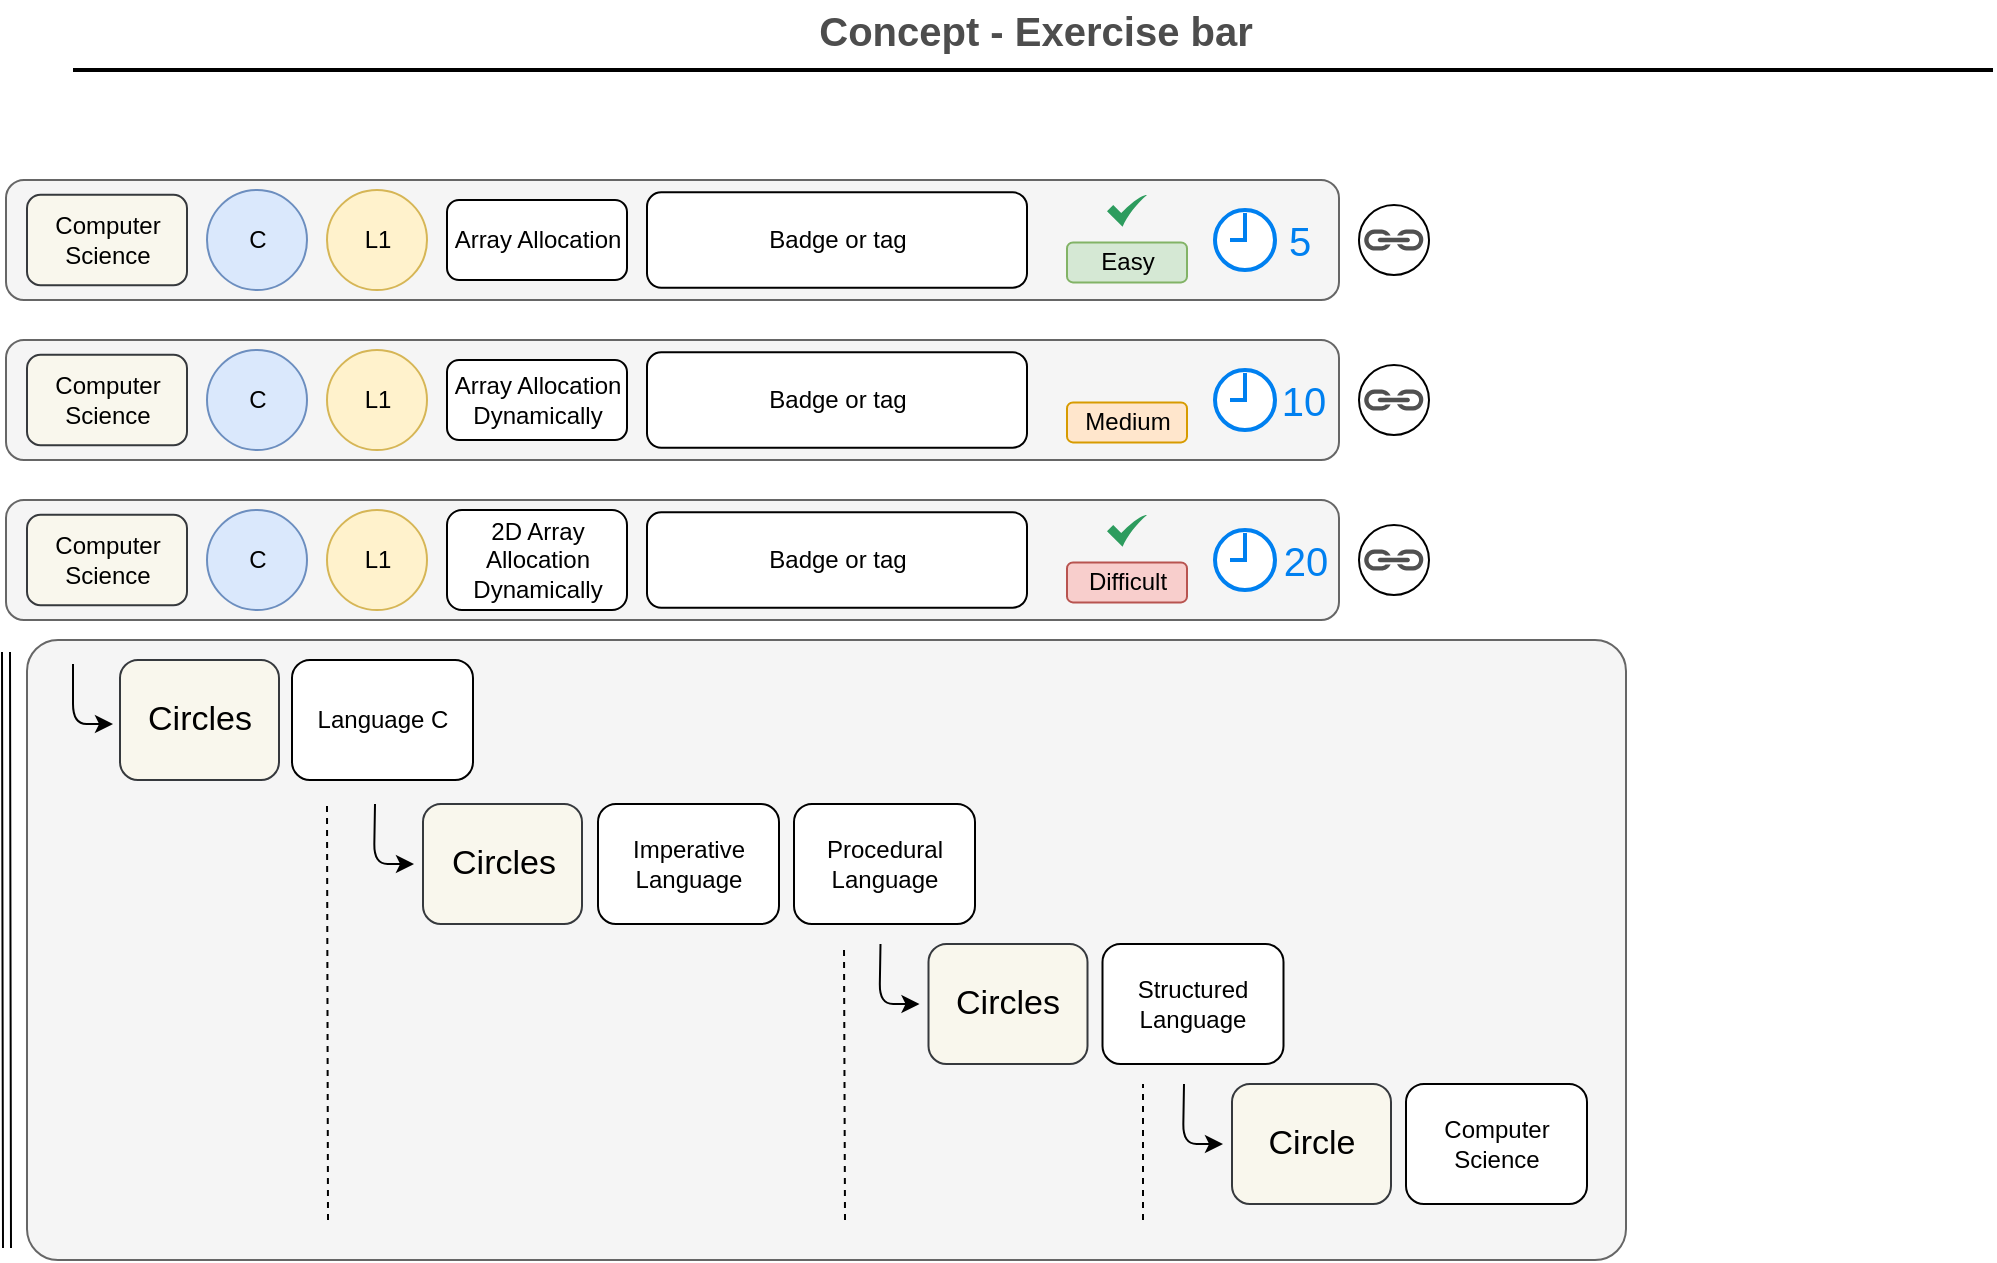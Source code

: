 <mxfile version="12.9.10" type="device"><diagram id="C2fSY1v2SiZeoUbDoYyL" name="Page-1"><mxGraphModel dx="918" dy="673" grid="1" gridSize="10" guides="1" tooltips="1" connect="1" arrows="1" fold="1" page="1" pageScale="1" pageWidth="1169" pageHeight="827" math="0" shadow="0"><root><mxCell id="0"/><mxCell id="1" parent="0"/><mxCell id="QMlEzZPjtk4je2g9Re2h-52" value="" style="rounded=1;whiteSpace=wrap;html=1;fillColor=#f5f5f5;strokeColor=#666666;fontColor=#333333;arcSize=5;" vertex="1" parent="1"><mxGeometry x="80.5" y="370" width="799.5" height="310" as="geometry"/></mxCell><mxCell id="LQZkWaXJ59VK6e_1lGs4-4" value="" style="ellipse;whiteSpace=wrap;html=1;aspect=fixed;" parent="1" vertex="1"><mxGeometry x="746.5" y="152.5" width="35" height="35" as="geometry"/></mxCell><mxCell id="3ne1QswCM8ZiEu4GHsYG-31" value="&lt;div&gt;Concept - Exercise bar&lt;/div&gt;" style="text;html=1;strokeColor=none;fillColor=none;align=center;verticalAlign=middle;whiteSpace=wrap;rounded=0;fontStyle=1;fontSize=20;fontColor=#4D4D4D;" parent="1" vertex="1"><mxGeometry x="189.5" y="50" width="790" height="30" as="geometry"/></mxCell><mxCell id="3ne1QswCM8ZiEu4GHsYG-32" value="" style="line;strokeWidth=2;html=1;fontSize=20;fontColor=#4D4D4D;" parent="1" vertex="1"><mxGeometry x="103.5" y="80" width="960" height="10" as="geometry"/></mxCell><mxCell id="LQZkWaXJ59VK6e_1lGs4-1" value="" style="rounded=1;whiteSpace=wrap;html=1;fillColor=#f5f5f5;strokeColor=#666666;fontColor=#333333;" parent="1" vertex="1"><mxGeometry x="70" y="140" width="666.5" height="60" as="geometry"/></mxCell><mxCell id="LQZkWaXJ59VK6e_1lGs4-3" value="" style="pointerEvents=1;shadow=0;dashed=0;html=1;strokeColor=none;fillColor=#505050;labelPosition=center;verticalLabelPosition=bottom;verticalAlign=top;outlineConnect=0;align=center;shape=mxgraph.office.concepts.link;" parent="1" vertex="1"><mxGeometry x="748.75" y="164.75" width="30.5" height="10.5" as="geometry"/></mxCell><mxCell id="LQZkWaXJ59VK6e_1lGs4-13" value="Computer Science" style="rounded=1;whiteSpace=wrap;html=1;fillColor=#f9f7ed;strokeColor=#36393d;" parent="1" vertex="1"><mxGeometry x="80.5" y="147.38" width="80" height="45.25" as="geometry"/></mxCell><mxCell id="LQZkWaXJ59VK6e_1lGs4-15" value="" style="html=1;aspect=fixed;strokeColor=none;shadow=0;align=center;verticalAlign=top;fillColor=#2D9C5E;shape=mxgraph.gcp2.check" parent="1" vertex="1"><mxGeometry x="620.5" y="147.38" width="20" height="16" as="geometry"/></mxCell><mxCell id="LQZkWaXJ59VK6e_1lGs4-16" value="Array Allocation" style="rounded=1;whiteSpace=wrap;html=1;" parent="1" vertex="1"><mxGeometry x="290.5" y="150" width="90" height="40" as="geometry"/></mxCell><mxCell id="LQZkWaXJ59VK6e_1lGs4-18" value="L1" style="ellipse;whiteSpace=wrap;html=1;aspect=fixed;fillColor=#fff2cc;strokeColor=#d6b656;" parent="1" vertex="1"><mxGeometry x="230.5" y="145" width="50" height="50" as="geometry"/></mxCell><mxCell id="LQZkWaXJ59VK6e_1lGs4-20" value="C" style="ellipse;whiteSpace=wrap;html=1;aspect=fixed;fillColor=#dae8fc;strokeColor=#6c8ebf;" parent="1" vertex="1"><mxGeometry x="170.5" y="145" width="50" height="50" as="geometry"/></mxCell><mxCell id="NZ4rvbDz4JWTDWasKSIf-1" value="Badge or tag" style="rounded=1;whiteSpace=wrap;html=1;" parent="1" vertex="1"><mxGeometry x="390.5" y="146.18" width="190" height="47.64" as="geometry"/></mxCell><mxCell id="NZ4rvbDz4JWTDWasKSIf-2" value="Easy" style="rounded=1;whiteSpace=wrap;html=1;fillColor=#d5e8d4;strokeColor=#82b366;" parent="1" vertex="1"><mxGeometry x="600.5" y="171.2" width="60" height="20" as="geometry"/></mxCell><mxCell id="NZ4rvbDz4JWTDWasKSIf-3" value="" style="html=1;verticalLabelPosition=bottom;align=center;labelBackgroundColor=#ffffff;verticalAlign=top;strokeWidth=2;strokeColor=#0080F0;shadow=0;dashed=0;shape=mxgraph.ios7.icons.clock;" parent="1" vertex="1"><mxGeometry x="674.5" y="155.01" width="30" height="30" as="geometry"/></mxCell><mxCell id="NZ4rvbDz4JWTDWasKSIf-6" value="&lt;font style=&quot;font-size: 20px&quot; color=&quot;#0080F0&quot;&gt;5&lt;/font&gt;" style="text;html=1;strokeColor=none;fillColor=none;align=center;verticalAlign=middle;whiteSpace=wrap;rounded=0;" parent="1" vertex="1"><mxGeometry x="696.5" y="160.01" width="40" height="20" as="geometry"/></mxCell><mxCell id="QMlEzZPjtk4je2g9Re2h-1" value="" style="ellipse;whiteSpace=wrap;html=1;aspect=fixed;" vertex="1" parent="1"><mxGeometry x="746.5" y="232.5" width="35" height="35" as="geometry"/></mxCell><mxCell id="QMlEzZPjtk4je2g9Re2h-2" value="" style="rounded=1;whiteSpace=wrap;html=1;fillColor=#f5f5f5;strokeColor=#666666;fontColor=#333333;" vertex="1" parent="1"><mxGeometry x="70" y="220" width="666.5" height="60" as="geometry"/></mxCell><mxCell id="QMlEzZPjtk4je2g9Re2h-3" value="" style="pointerEvents=1;shadow=0;dashed=0;html=1;strokeColor=none;fillColor=#505050;labelPosition=center;verticalLabelPosition=bottom;verticalAlign=top;outlineConnect=0;align=center;shape=mxgraph.office.concepts.link;" vertex="1" parent="1"><mxGeometry x="748.75" y="244.75" width="30.5" height="10.5" as="geometry"/></mxCell><mxCell id="QMlEzZPjtk4je2g9Re2h-4" value="Computer Science" style="rounded=1;whiteSpace=wrap;html=1;fillColor=#f9f7ed;strokeColor=#36393d;" vertex="1" parent="1"><mxGeometry x="80.5" y="227.38" width="80" height="45.25" as="geometry"/></mxCell><mxCell id="QMlEzZPjtk4je2g9Re2h-6" value="&lt;div&gt;Array Allocation Dynamically&lt;/div&gt;" style="rounded=1;whiteSpace=wrap;html=1;" vertex="1" parent="1"><mxGeometry x="290.5" y="230" width="90" height="40" as="geometry"/></mxCell><mxCell id="QMlEzZPjtk4je2g9Re2h-7" value="L1" style="ellipse;whiteSpace=wrap;html=1;aspect=fixed;fillColor=#fff2cc;strokeColor=#d6b656;" vertex="1" parent="1"><mxGeometry x="230.5" y="225" width="50" height="50" as="geometry"/></mxCell><mxCell id="QMlEzZPjtk4je2g9Re2h-8" value="C" style="ellipse;whiteSpace=wrap;html=1;aspect=fixed;fillColor=#dae8fc;strokeColor=#6c8ebf;" vertex="1" parent="1"><mxGeometry x="170.5" y="225" width="50" height="50" as="geometry"/></mxCell><mxCell id="QMlEzZPjtk4je2g9Re2h-9" value="Badge or tag" style="rounded=1;whiteSpace=wrap;html=1;" vertex="1" parent="1"><mxGeometry x="390.5" y="226.18" width="190" height="47.64" as="geometry"/></mxCell><mxCell id="QMlEzZPjtk4je2g9Re2h-10" value="Medium" style="rounded=1;whiteSpace=wrap;html=1;fillColor=#ffe6cc;strokeColor=#d79b00;" vertex="1" parent="1"><mxGeometry x="600.5" y="251.2" width="60" height="20" as="geometry"/></mxCell><mxCell id="QMlEzZPjtk4je2g9Re2h-11" value="" style="html=1;verticalLabelPosition=bottom;align=center;labelBackgroundColor=#ffffff;verticalAlign=top;strokeWidth=2;strokeColor=#0080F0;shadow=0;dashed=0;shape=mxgraph.ios7.icons.clock;" vertex="1" parent="1"><mxGeometry x="674.5" y="235.01" width="30" height="30" as="geometry"/></mxCell><mxCell id="QMlEzZPjtk4je2g9Re2h-12" value="&lt;font style=&quot;font-size: 20px&quot; color=&quot;#0080F0&quot;&gt;10&lt;/font&gt;" style="text;html=1;strokeColor=none;fillColor=none;align=center;verticalAlign=middle;whiteSpace=wrap;rounded=0;" vertex="1" parent="1"><mxGeometry x="698.5" y="240.01" width="40" height="20" as="geometry"/></mxCell><mxCell id="QMlEzZPjtk4je2g9Re2h-13" value="" style="ellipse;whiteSpace=wrap;html=1;aspect=fixed;" vertex="1" parent="1"><mxGeometry x="746.5" y="312.5" width="35" height="35" as="geometry"/></mxCell><mxCell id="QMlEzZPjtk4je2g9Re2h-14" value="" style="rounded=1;whiteSpace=wrap;html=1;fillColor=#f5f5f5;strokeColor=#666666;fontColor=#333333;" vertex="1" parent="1"><mxGeometry x="70" y="300" width="666.5" height="60" as="geometry"/></mxCell><mxCell id="QMlEzZPjtk4je2g9Re2h-15" value="" style="pointerEvents=1;shadow=0;dashed=0;html=1;strokeColor=none;fillColor=#505050;labelPosition=center;verticalLabelPosition=bottom;verticalAlign=top;outlineConnect=0;align=center;shape=mxgraph.office.concepts.link;" vertex="1" parent="1"><mxGeometry x="748.75" y="324.75" width="30.5" height="10.5" as="geometry"/></mxCell><mxCell id="QMlEzZPjtk4je2g9Re2h-16" value="Computer Science" style="rounded=1;whiteSpace=wrap;html=1;fillColor=#f9f7ed;strokeColor=#36393d;" vertex="1" parent="1"><mxGeometry x="80.5" y="307.38" width="80" height="45.25" as="geometry"/></mxCell><mxCell id="QMlEzZPjtk4je2g9Re2h-17" value="" style="html=1;aspect=fixed;strokeColor=none;shadow=0;align=center;verticalAlign=top;fillColor=#2D9C5E;shape=mxgraph.gcp2.check" vertex="1" parent="1"><mxGeometry x="620.5" y="307.38" width="20" height="16" as="geometry"/></mxCell><mxCell id="QMlEzZPjtk4je2g9Re2h-18" value="&lt;div align=&quot;center&quot;&gt;&lt;font style=&quot;font-size: 12px&quot;&gt;2D Array Allocation Dynamically&lt;/font&gt;&lt;/div&gt;" style="rounded=1;whiteSpace=wrap;html=1;align=center;" vertex="1" parent="1"><mxGeometry x="290.5" y="305.01" width="90" height="50" as="geometry"/></mxCell><mxCell id="QMlEzZPjtk4je2g9Re2h-19" value="L1" style="ellipse;whiteSpace=wrap;html=1;aspect=fixed;fillColor=#fff2cc;strokeColor=#d6b656;" vertex="1" parent="1"><mxGeometry x="230.5" y="305" width="50" height="50" as="geometry"/></mxCell><mxCell id="QMlEzZPjtk4je2g9Re2h-20" value="C" style="ellipse;whiteSpace=wrap;html=1;aspect=fixed;fillColor=#dae8fc;strokeColor=#6c8ebf;" vertex="1" parent="1"><mxGeometry x="170.5" y="305" width="50" height="50" as="geometry"/></mxCell><mxCell id="QMlEzZPjtk4je2g9Re2h-21" value="Badge or tag" style="rounded=1;whiteSpace=wrap;html=1;" vertex="1" parent="1"><mxGeometry x="390.5" y="306.18" width="190" height="47.64" as="geometry"/></mxCell><mxCell id="QMlEzZPjtk4je2g9Re2h-22" value="Difficult" style="rounded=1;whiteSpace=wrap;html=1;fillColor=#f8cecc;strokeColor=#b85450;" vertex="1" parent="1"><mxGeometry x="600.5" y="331.2" width="60" height="20" as="geometry"/></mxCell><mxCell id="QMlEzZPjtk4je2g9Re2h-23" value="" style="html=1;verticalLabelPosition=bottom;align=center;labelBackgroundColor=#ffffff;verticalAlign=top;strokeWidth=2;strokeColor=#0080F0;shadow=0;dashed=0;shape=mxgraph.ios7.icons.clock;" vertex="1" parent="1"><mxGeometry x="674.5" y="315.01" width="30" height="30" as="geometry"/></mxCell><mxCell id="QMlEzZPjtk4je2g9Re2h-24" value="&lt;font style=&quot;font-size: 20px&quot; color=&quot;#0080F0&quot;&gt;20&lt;/font&gt;" style="text;html=1;strokeColor=none;fillColor=none;align=center;verticalAlign=middle;whiteSpace=wrap;rounded=0;" vertex="1" parent="1"><mxGeometry x="699.5" y="320.01" width="40" height="20" as="geometry"/></mxCell><mxCell id="QMlEzZPjtk4je2g9Re2h-25" value="" style="shape=image;html=1;verticalAlign=top;verticalLabelPosition=bottom;labelBackgroundColor=#ffffff;imageAspect=0;aspect=fixed;image=https://cdn4.iconfinder.com/data/icons/icocentre-free-icons/114/f-cross_256-128.png" vertex="1" parent="1"><mxGeometry x="622.5" y="230" width="16" height="16" as="geometry"/></mxCell><mxCell id="QMlEzZPjtk4je2g9Re2h-29" value="&lt;font style=&quot;font-size: 17px&quot;&gt;Circles&lt;/font&gt;" style="rounded=1;whiteSpace=wrap;html=1;fillColor=#f9f7ed;strokeColor=#36393d;" vertex="1" parent="1"><mxGeometry x="127" y="380" width="79.5" height="60" as="geometry"/></mxCell><mxCell id="QMlEzZPjtk4je2g9Re2h-33" value="Language C" style="rounded=1;whiteSpace=wrap;html=1;" vertex="1" parent="1"><mxGeometry x="213" y="380" width="90.5" height="60" as="geometry"/></mxCell><mxCell id="QMlEzZPjtk4je2g9Re2h-34" value="&lt;font style=&quot;font-size: 17px&quot;&gt;Circles&lt;/font&gt;" style="rounded=1;whiteSpace=wrap;html=1;fillColor=#f9f7ed;strokeColor=#36393d;" vertex="1" parent="1"><mxGeometry x="278.5" y="452" width="79.5" height="60" as="geometry"/></mxCell><mxCell id="QMlEzZPjtk4je2g9Re2h-35" value="Procedural Language" style="rounded=1;whiteSpace=wrap;html=1;" vertex="1" parent="1"><mxGeometry x="464" y="452" width="90.5" height="60" as="geometry"/></mxCell><mxCell id="QMlEzZPjtk4je2g9Re2h-36" value="" style="endArrow=classic;html=1;" edge="1" parent="1"><mxGeometry width="50" height="50" relative="1" as="geometry"><mxPoint x="103.5" y="382" as="sourcePoint"/><mxPoint x="123.5" y="412" as="targetPoint"/><Array as="points"><mxPoint x="103.5" y="412"/></Array></mxGeometry></mxCell><mxCell id="QMlEzZPjtk4je2g9Re2h-37" value="" style="endArrow=classic;html=1;" edge="1" parent="1"><mxGeometry width="50" height="50" relative="1" as="geometry"><mxPoint x="254.5" y="452" as="sourcePoint"/><mxPoint x="274" y="482" as="targetPoint"/><Array as="points"><mxPoint x="254" y="482"/></Array></mxGeometry></mxCell><mxCell id="QMlEzZPjtk4je2g9Re2h-39" value="Imperative Language" style="rounded=1;whiteSpace=wrap;html=1;" vertex="1" parent="1"><mxGeometry x="366" y="452" width="90.5" height="60" as="geometry"/></mxCell><mxCell id="QMlEzZPjtk4je2g9Re2h-40" value="&lt;font style=&quot;font-size: 17px&quot;&gt;Circles&lt;/font&gt;" style="rounded=1;whiteSpace=wrap;html=1;fillColor=#f9f7ed;strokeColor=#36393d;" vertex="1" parent="1"><mxGeometry x="531.25" y="522" width="79.5" height="60" as="geometry"/></mxCell><mxCell id="QMlEzZPjtk4je2g9Re2h-41" value="&lt;div&gt;Structured Language&lt;br&gt;&lt;/div&gt;" style="rounded=1;whiteSpace=wrap;html=1;" vertex="1" parent="1"><mxGeometry x="618.25" y="522" width="90.5" height="60" as="geometry"/></mxCell><mxCell id="QMlEzZPjtk4je2g9Re2h-42" value="" style="endArrow=classic;html=1;" edge="1" parent="1"><mxGeometry width="50" height="50" relative="1" as="geometry"><mxPoint x="507.25" y="522" as="sourcePoint"/><mxPoint x="526.75" y="552" as="targetPoint"/><Array as="points"><mxPoint x="506.75" y="552"/></Array></mxGeometry></mxCell><mxCell id="QMlEzZPjtk4je2g9Re2h-43" value="&lt;font style=&quot;font-size: 17px&quot;&gt;Circle&lt;/font&gt;" style="rounded=1;whiteSpace=wrap;html=1;fillColor=#f9f7ed;strokeColor=#36393d;" vertex="1" parent="1"><mxGeometry x="683" y="592" width="79.5" height="60" as="geometry"/></mxCell><mxCell id="QMlEzZPjtk4je2g9Re2h-44" value="Computer Science" style="rounded=1;whiteSpace=wrap;html=1;" vertex="1" parent="1"><mxGeometry x="770" y="592" width="90.5" height="60" as="geometry"/></mxCell><mxCell id="QMlEzZPjtk4je2g9Re2h-45" value="" style="endArrow=classic;html=1;" edge="1" parent="1"><mxGeometry width="50" height="50" relative="1" as="geometry"><mxPoint x="659" y="592" as="sourcePoint"/><mxPoint x="678.5" y="622" as="targetPoint"/><Array as="points"><mxPoint x="658.5" y="622"/></Array></mxGeometry></mxCell><mxCell id="QMlEzZPjtk4je2g9Re2h-47" value="" style="shape=link;html=1;" edge="1" parent="1"><mxGeometry width="50" height="50" relative="1" as="geometry"><mxPoint x="70.5" y="674" as="sourcePoint"/><mxPoint x="70" y="376" as="targetPoint"/><Array as="points"/></mxGeometry></mxCell><mxCell id="QMlEzZPjtk4je2g9Re2h-49" value="" style="endArrow=none;dashed=1;html=1;" edge="1" parent="1"><mxGeometry width="50" height="50" relative="1" as="geometry"><mxPoint x="231" y="660" as="sourcePoint"/><mxPoint x="230.5" y="452" as="targetPoint"/></mxGeometry></mxCell><mxCell id="QMlEzZPjtk4je2g9Re2h-50" value="" style="endArrow=none;dashed=1;html=1;" edge="1" parent="1"><mxGeometry width="50" height="50" relative="1" as="geometry"><mxPoint x="489.5" y="660" as="sourcePoint"/><mxPoint x="489" y="522" as="targetPoint"/></mxGeometry></mxCell><mxCell id="QMlEzZPjtk4je2g9Re2h-51" value="" style="endArrow=none;dashed=1;html=1;" edge="1" parent="1"><mxGeometry width="50" height="50" relative="1" as="geometry"><mxPoint x="638.5" y="660" as="sourcePoint"/><mxPoint x="638.5" y="592" as="targetPoint"/></mxGeometry></mxCell></root></mxGraphModel></diagram></mxfile>